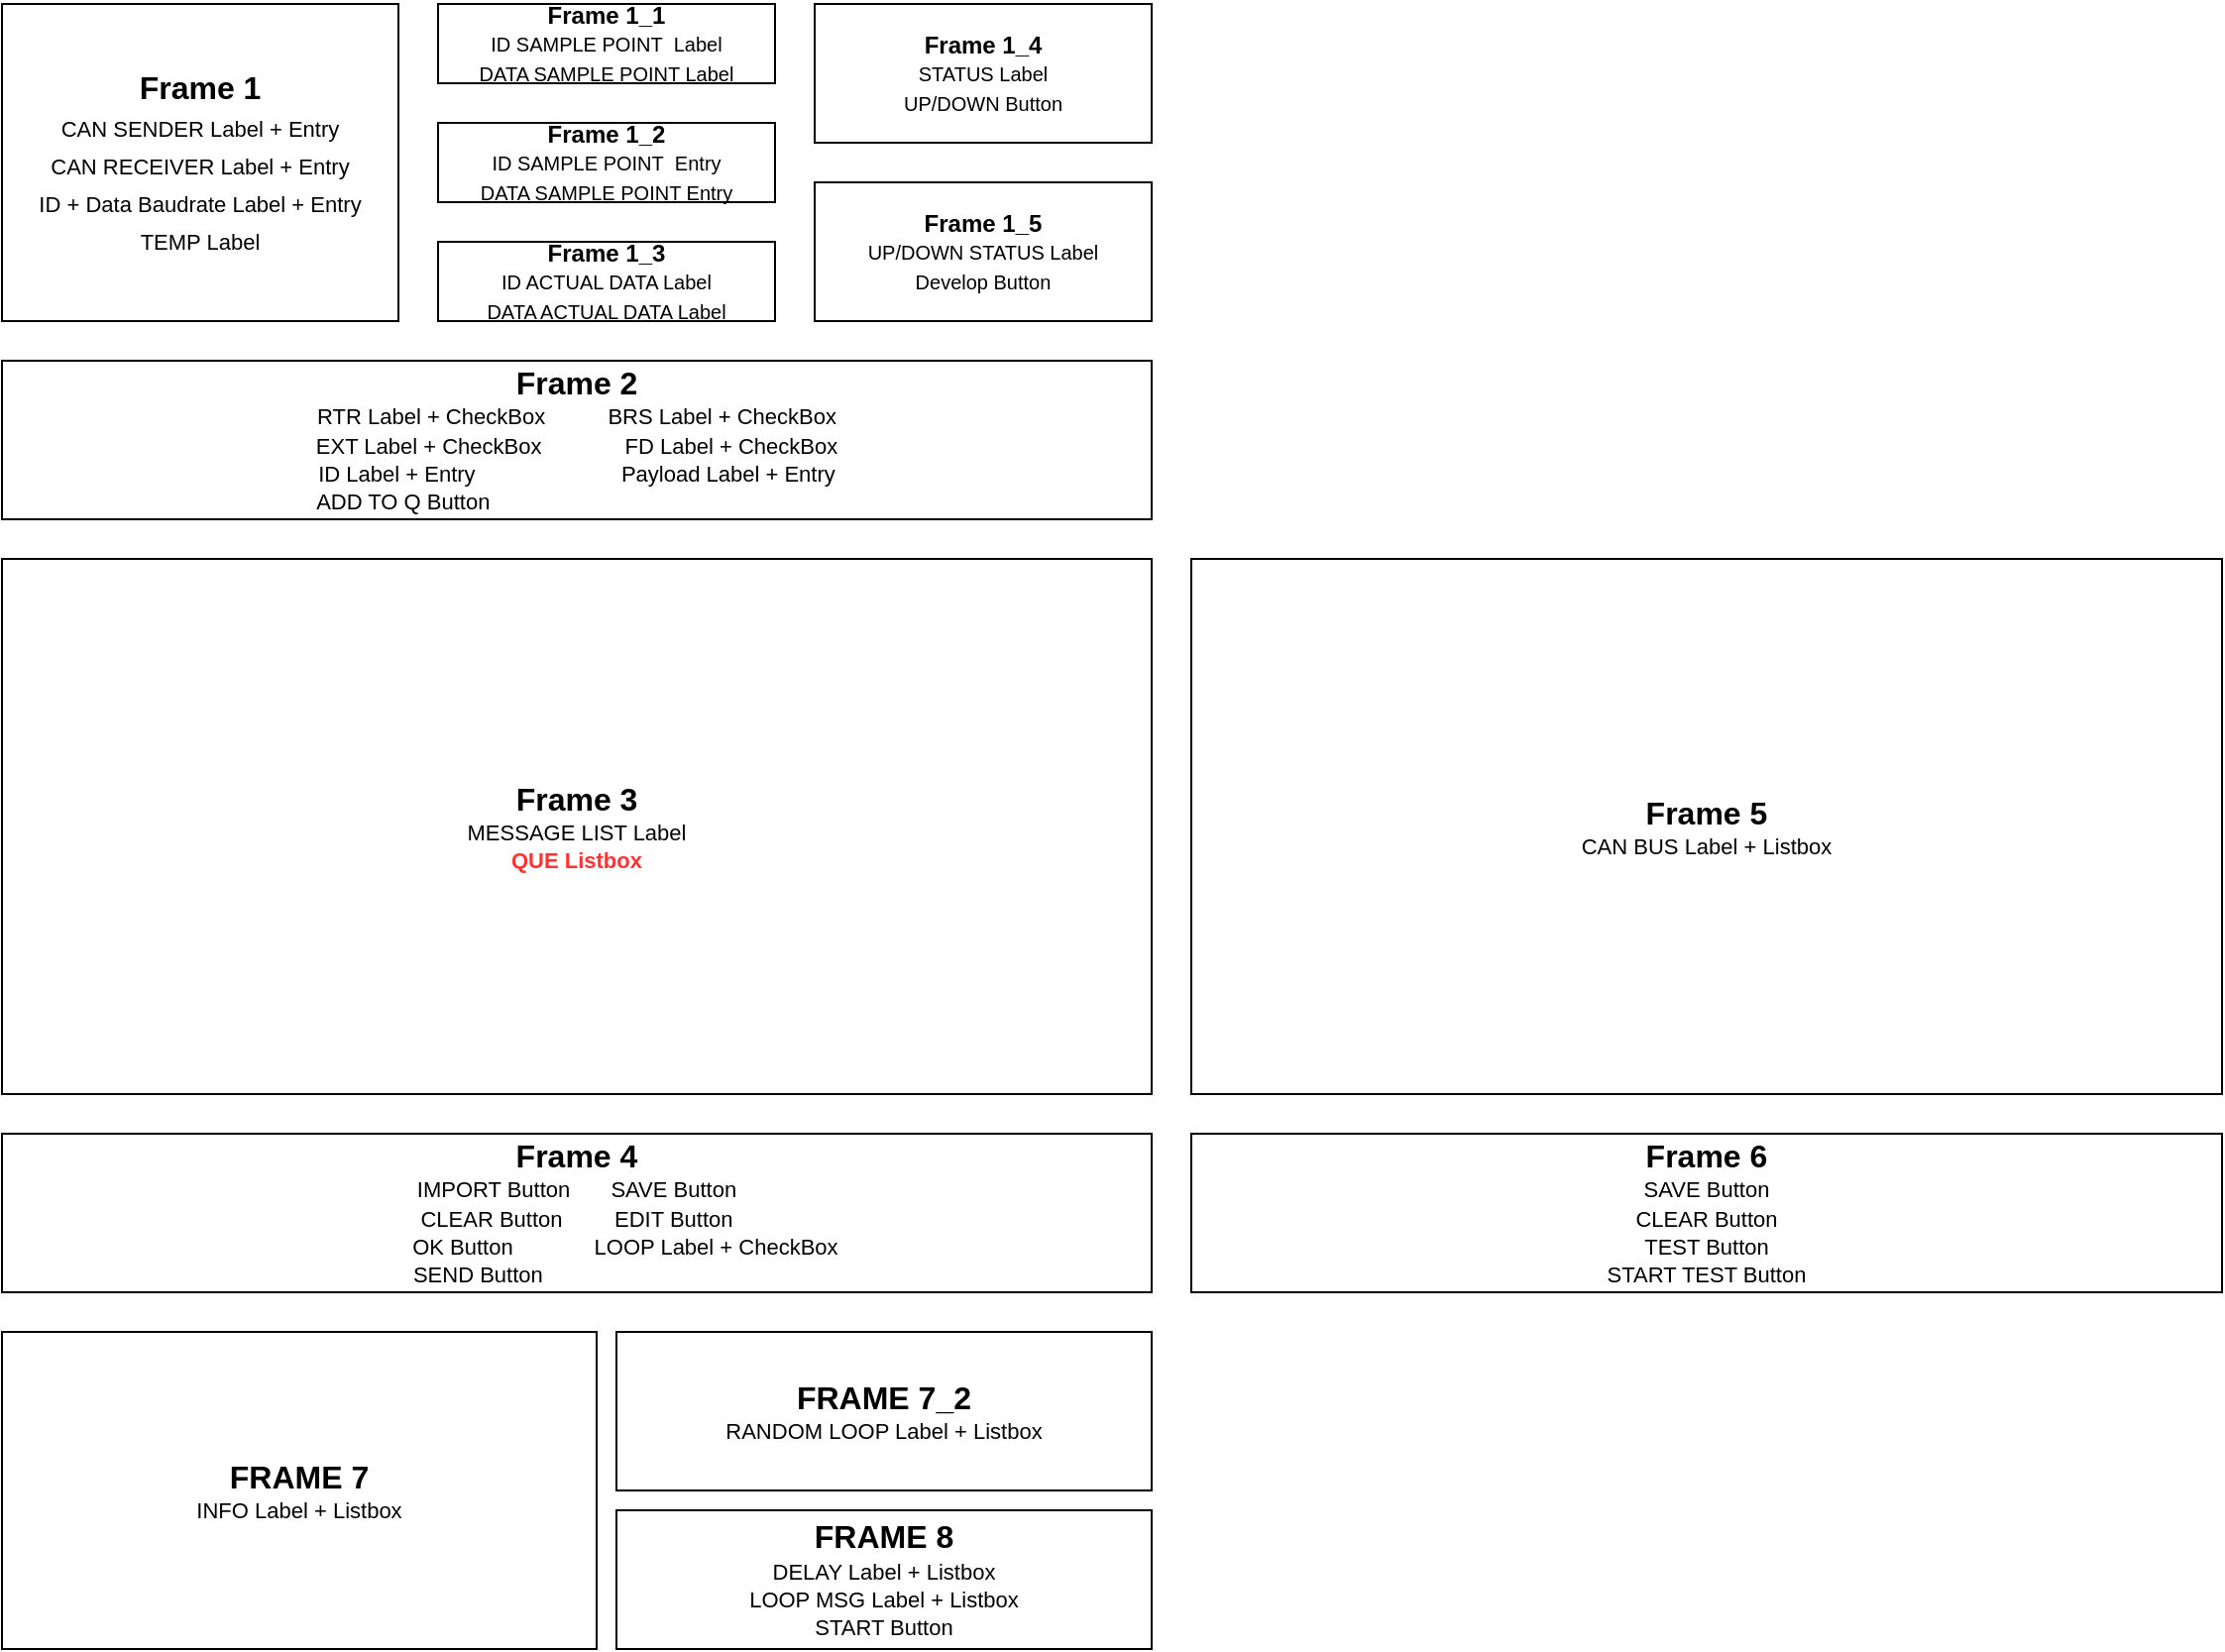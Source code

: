 <mxfile version="21.6.5" type="device">
  <diagram name="Page-1" id="G5oN0HBI75uGvOIW6rh6">
    <mxGraphModel dx="696" dy="873" grid="1" gridSize="10" guides="1" tooltips="1" connect="1" arrows="1" fold="1" page="1" pageScale="1" pageWidth="700" pageHeight="1000" math="0" shadow="0">
      <root>
        <mxCell id="0" />
        <mxCell id="1" parent="0" />
        <mxCell id="Pb4zbcQdQX2SMNbKTdc--1" value="&lt;font style=&quot;font-size: 16px;&quot;&gt;&lt;b style=&quot;&quot;&gt;Frame 1&lt;/b&gt;&lt;/font&gt;&lt;font style=&quot;font-size: 16px;&quot;&gt;&lt;font style=&quot;font-size: 16px;&quot;&gt;&lt;b style=&quot;&quot;&gt;&lt;br&gt;&lt;/b&gt;&lt;/font&gt;&lt;span style=&quot;font-size: 11px;&quot;&gt;CAN SENDER Label + Entry&lt;/span&gt;&lt;br&gt;&lt;span style=&quot;font-size: 11px;&quot;&gt;CAN RECEIVER Label + Entry&lt;/span&gt;&lt;br&gt;&lt;font style=&quot;font-size: 11px;&quot;&gt;ID + Data Baudrate Label + Entry&lt;br&gt;&lt;/font&gt;&lt;span style=&quot;font-size: 11px;&quot;&gt;TEMP Label&lt;/span&gt;&lt;br&gt;&lt;/font&gt;" style="rounded=0;whiteSpace=wrap;html=1;" vertex="1" parent="1">
          <mxGeometry x="200" y="40" width="200" height="160" as="geometry" />
        </mxCell>
        <mxCell id="Pb4zbcQdQX2SMNbKTdc--2" value="&lt;font style=&quot;&quot;&gt;&lt;b style=&quot;font-size: 16px;&quot;&gt;Frame 5&lt;/b&gt;&lt;br&gt;&lt;font style=&quot;font-size: 11px;&quot;&gt;CAN BUS Label + Listbox&lt;/font&gt;&lt;br&gt;&lt;/font&gt;" style="rounded=0;whiteSpace=wrap;html=1;" vertex="1" parent="1">
          <mxGeometry x="800" y="320" width="520" height="270" as="geometry" />
        </mxCell>
        <mxCell id="Pb4zbcQdQX2SMNbKTdc--3" value="&lt;font style=&quot;font-size: 11px;&quot;&gt;&lt;b style=&quot;font-size: 16px;&quot;&gt;Frame 2&lt;/b&gt;&lt;br&gt;&lt;font style=&quot;font-size: 11px;&quot;&gt;RTR Label + CheckBox&lt;span style=&quot;white-space: pre;&quot;&gt;&#x9;&lt;/span&gt;&lt;span style=&quot;white-space: pre;&quot;&gt;&#x9;&lt;/span&gt;&lt;/font&gt;&lt;font style=&quot;font-size: 11px;&quot;&gt;BRS Label + CheckBox&lt;br&gt;&lt;/font&gt;&lt;font style=&quot;border-color: var(--border-color); font-size: 11px;&quot;&gt;EXT Label + CheckBox&lt;span style=&quot;white-space: pre;&quot;&gt;&#x9;&lt;/span&gt;&amp;nbsp;&amp;nbsp;&amp;nbsp; &amp;nbsp; &lt;span style=&quot;white-space: pre;&quot;&gt;&#x9;&lt;/span&gt;&amp;nbsp; &amp;nbsp;&lt;/font&gt;&lt;font style=&quot;border-color: var(--border-color); font-size: 11px;&quot;&gt;FD Label + CheckBox&lt;br&gt;&lt;/font&gt;ID Label + Entry&lt;span style=&quot;white-space: pre;&quot;&gt;&#x9;&lt;/span&gt;&lt;span style=&quot;white-space: pre;&quot;&gt;&#x9;&lt;/span&gt;&lt;span style=&quot;white-space: pre;&quot;&gt;&#x9;&lt;/span&gt;&amp;nbsp;&amp;nbsp;&lt;font style=&quot;font-size: 11px;&quot;&gt;Payload Label + Entry&lt;br&gt;&lt;/font&gt;ADD TO Q Button&lt;span style=&quot;white-space: pre;&quot;&gt;&#x9;&lt;/span&gt;&lt;span style=&quot;white-space: pre;&quot;&gt;&#x9;&lt;/span&gt;&lt;span style=&quot;white-space: pre;&quot;&gt;&#x9;&lt;/span&gt;&lt;span style=&quot;white-space: pre;&quot;&gt;&#x9;&lt;/span&gt;&lt;span style=&quot;white-space: pre;&quot;&gt;&#x9;&lt;/span&gt;&lt;span style=&quot;white-space: pre;&quot;&gt;&#x9;&lt;/span&gt;&lt;span style=&quot;white-space: pre;&quot;&gt;&#x9;&lt;/span&gt;&amp;nbsp; &amp;nbsp; &amp;nbsp;&amp;nbsp;&lt;br&gt;&lt;/font&gt;" style="rounded=0;whiteSpace=wrap;html=1;" vertex="1" parent="1">
          <mxGeometry x="200" y="220" width="580" height="80" as="geometry" />
        </mxCell>
        <mxCell id="Pb4zbcQdQX2SMNbKTdc--4" value="&lt;font style=&quot;&quot;&gt;&lt;b style=&quot;font-size: 16px;&quot;&gt;Frame 3&lt;/b&gt;&lt;br&gt;&lt;font style=&quot;font-size: 11px;&quot;&gt;MESSAGE LIST Label&lt;br&gt;&lt;/font&gt;&lt;font color=&quot;#ff3333&quot; style=&quot;font-size: 11px;&quot;&gt;&lt;b&gt;QUE Listbox&lt;/b&gt;&lt;/font&gt;&lt;br&gt;&lt;/font&gt;" style="rounded=0;whiteSpace=wrap;html=1;" vertex="1" parent="1">
          <mxGeometry x="200" y="320" width="580" height="270" as="geometry" />
        </mxCell>
        <mxCell id="Pb4zbcQdQX2SMNbKTdc--5" value="&lt;b style=&quot;&quot;&gt;Frame 1_1&lt;br&gt;&lt;/b&gt;&lt;font style=&quot;font-size: 10px;&quot;&gt;ID SAMPLE POINT&amp;nbsp; Label&lt;br&gt;DATA SAMPLE POINT Label&lt;br&gt;&lt;/font&gt;" style="rounded=0;whiteSpace=wrap;html=1;" vertex="1" parent="1">
          <mxGeometry x="420" y="40" width="170" height="40" as="geometry" />
        </mxCell>
        <mxCell id="Pb4zbcQdQX2SMNbKTdc--6" value="&lt;b style=&quot;&quot;&gt;Frame 1_2&lt;br&gt;&lt;/b&gt;&lt;font style=&quot;font-size: 10px;&quot;&gt;ID SAMPLE POINT&amp;nbsp; Entry&lt;br&gt;DATA SAMPLE POINT Entry&lt;br&gt;&lt;/font&gt;" style="rounded=0;whiteSpace=wrap;html=1;" vertex="1" parent="1">
          <mxGeometry x="420" y="100" width="170" height="40" as="geometry" />
        </mxCell>
        <mxCell id="Pb4zbcQdQX2SMNbKTdc--7" value="&lt;b style=&quot;&quot;&gt;Frame 1_3&lt;br&gt;&lt;/b&gt;&lt;font style=&quot;font-size: 10px;&quot;&gt;ID ACTUAL DATA Label&lt;br&gt;DATA ACTUAL DATA Label&lt;br&gt;&lt;/font&gt;" style="rounded=0;whiteSpace=wrap;html=1;" vertex="1" parent="1">
          <mxGeometry x="420" y="160" width="170" height="40" as="geometry" />
        </mxCell>
        <mxCell id="Pb4zbcQdQX2SMNbKTdc--8" value="&lt;b style=&quot;&quot;&gt;Frame 1_4&lt;br&gt;&lt;/b&gt;&lt;font style=&quot;font-size: 10px;&quot;&gt;STATUS Label&lt;br&gt;UP/DOWN Button&lt;br&gt;&lt;/font&gt;" style="rounded=0;whiteSpace=wrap;html=1;" vertex="1" parent="1">
          <mxGeometry x="610" y="40" width="170" height="70" as="geometry" />
        </mxCell>
        <mxCell id="Pb4zbcQdQX2SMNbKTdc--9" value="&lt;b style=&quot;&quot;&gt;Frame 1_5&lt;br&gt;&lt;/b&gt;&lt;font style=&quot;font-size: 10px;&quot;&gt;UP/DOWN STATUS Label&lt;br&gt;Develop Button&lt;br&gt;&lt;/font&gt;" style="rounded=0;whiteSpace=wrap;html=1;" vertex="1" parent="1">
          <mxGeometry x="610" y="130" width="170" height="70" as="geometry" />
        </mxCell>
        <mxCell id="Pb4zbcQdQX2SMNbKTdc--10" value="&lt;font style=&quot;font-size: 11px;&quot;&gt;&lt;b style=&quot;font-size: 16px;&quot;&gt;Frame 4&lt;/b&gt;&lt;br&gt;&lt;font style=&quot;font-size: 11px;&quot;&gt;IMPORT Button&lt;span style=&quot;white-space: pre;&quot;&gt;&#x9;&lt;/span&gt;SAVE Button&lt;br&gt;&lt;/font&gt;&lt;font style=&quot;font-size: 11px;&quot;&gt;CLEAR Button &lt;span style=&quot;white-space: pre;&quot;&gt;&#x9;&lt;/span&gt;EDIT Button&lt;br&gt;&lt;/font&gt;&lt;span style=&quot;white-space: pre;&quot;&gt;&#x9;&lt;/span&gt;&amp;nbsp; &amp;nbsp; &lt;span style=&quot;white-space: pre;&quot;&gt;&#x9;&lt;/span&gt;OK Button&amp;nbsp; &amp;nbsp; &lt;span style=&quot;white-space: pre;&quot;&gt;&#x9;&lt;/span&gt;&amp;nbsp; &amp;nbsp; &amp;nbsp; LOOP Label + CheckBox&lt;br&gt;SEND Button&lt;span style=&quot;white-space: pre;&quot;&gt;&#x9;&lt;/span&gt;&lt;span style=&quot;white-space: pre;&quot;&gt;&#x9;&lt;/span&gt;&lt;span style=&quot;white-space: pre;&quot;&gt;&#x9;&lt;/span&gt;&lt;span style=&quot;white-space: pre;&quot;&gt;&#x9;&lt;/span&gt;&amp;nbsp; &amp;nbsp; &amp;nbsp;&amp;nbsp;&lt;br&gt;&lt;/font&gt;" style="rounded=0;whiteSpace=wrap;html=1;" vertex="1" parent="1">
          <mxGeometry x="200" y="610" width="580" height="80" as="geometry" />
        </mxCell>
        <mxCell id="Pb4zbcQdQX2SMNbKTdc--12" value="&lt;font style=&quot;font-size: 11px;&quot;&gt;&lt;b style=&quot;font-size: 16px;&quot;&gt;Frame 6&lt;br&gt;&lt;/b&gt;&lt;font style=&quot;font-size: 11px;&quot;&gt;SAVE Button&lt;br&gt;&lt;/font&gt;&lt;font style=&quot;font-size: 11px;&quot;&gt;CLEAR Button&lt;br&gt;TEST Button&lt;br&gt;&lt;/font&gt;START TEST Button&lt;br&gt;&lt;/font&gt;" style="rounded=0;whiteSpace=wrap;html=1;" vertex="1" parent="1">
          <mxGeometry x="800" y="610" width="520" height="80" as="geometry" />
        </mxCell>
        <mxCell id="Pb4zbcQdQX2SMNbKTdc--14" value="&lt;font style=&quot;&quot;&gt;&lt;span style=&quot;font-weight: bold; font-size: 16px;&quot;&gt;FRAME 7&lt;/span&gt;&lt;br&gt;&lt;font style=&quot;font-size: 11px;&quot;&gt;INFO Label + Listbox&lt;/font&gt;&lt;br&gt;&lt;/font&gt;" style="rounded=0;whiteSpace=wrap;html=1;" vertex="1" parent="1">
          <mxGeometry x="200" y="710" width="300" height="160" as="geometry" />
        </mxCell>
        <mxCell id="Pb4zbcQdQX2SMNbKTdc--15" value="&lt;font style=&quot;&quot;&gt;&lt;span style=&quot;font-weight: bold; font-size: 16px;&quot;&gt;FRAME 7_2&lt;/span&gt;&lt;br&gt;&lt;font style=&quot;font-size: 11px;&quot;&gt;RANDOM LOOP Label + Listbox&lt;/font&gt;&lt;br&gt;&lt;/font&gt;" style="rounded=0;whiteSpace=wrap;html=1;" vertex="1" parent="1">
          <mxGeometry x="510" y="710" width="270" height="80" as="geometry" />
        </mxCell>
        <mxCell id="Pb4zbcQdQX2SMNbKTdc--16" value="&lt;font style=&quot;&quot;&gt;&lt;span style=&quot;font-weight: bold; font-size: 16px;&quot;&gt;FRAME 8&lt;br&gt;&lt;/span&gt;&lt;font style=&quot;font-size: 11px;&quot;&gt;DELAY Label + Listbox&lt;br&gt;&lt;/font&gt;&lt;font style=&quot;font-size: 11px;&quot;&gt;LOOP MSG Label + Listbox&lt;br&gt;&lt;/font&gt;&lt;font style=&quot;font-size: 11px;&quot;&gt;START Button&lt;/font&gt;&lt;br&gt;&lt;/font&gt;" style="rounded=0;whiteSpace=wrap;html=1;" vertex="1" parent="1">
          <mxGeometry x="510" y="800" width="270" height="70" as="geometry" />
        </mxCell>
      </root>
    </mxGraphModel>
  </diagram>
</mxfile>
